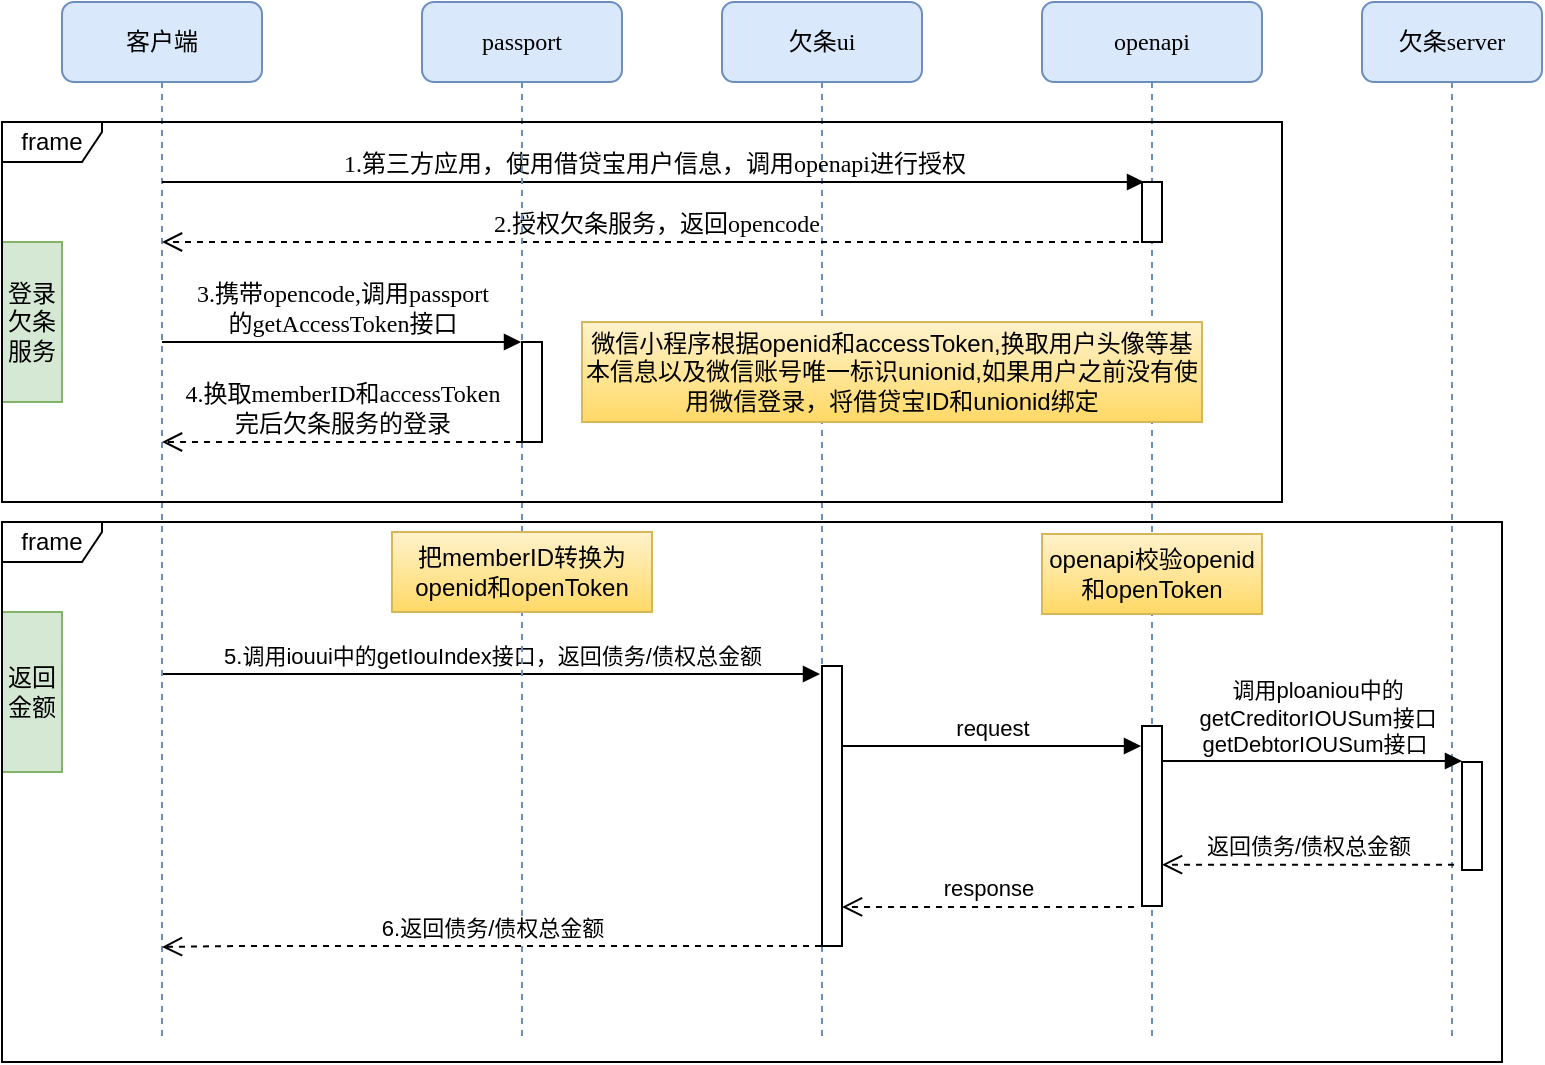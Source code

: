 <mxfile version="12.2.6" type="github" pages="1"><diagram name="Page-1" id="13e1069c-82ec-6db2-03f1-153e76fe0fe0"><mxGraphModel dx="854" dy="436" grid="1" gridSize="10" guides="1" tooltips="1" connect="1" arrows="1" fold="1" page="1" pageScale="1" pageWidth="1700" pageHeight="1100" background="#ffffff" math="0" shadow="0"><root><mxCell id="0"/><mxCell id="1" parent="0"/><mxCell id="7baba1c4bc27f4b0-2" value="欠条ui" style="shape=umlLifeline;perimeter=lifelinePerimeter;whiteSpace=wrap;html=1;container=1;collapsible=0;recursiveResize=0;outlineConnect=0;rounded=1;shadow=0;comic=0;labelBackgroundColor=none;strokeWidth=1;fontFamily=Verdana;fontSize=12;align=center;fillColor=#dae8fc;strokeColor=#6c8ebf;" parent="1" vertex="1"><mxGeometry x="430" y="80" width="100" height="520" as="geometry"/></mxCell><mxCell id="7baba1c4bc27f4b0-19" value="" style="html=1;points=[];perimeter=orthogonalPerimeter;rounded=0;shadow=0;comic=0;labelBackgroundColor=none;strokeWidth=1;fontFamily=Verdana;fontSize=12;align=center;" parent="7baba1c4bc27f4b0-2" vertex="1"><mxGeometry x="50" y="332" width="10" height="140" as="geometry"/></mxCell><mxCell id="gdQqW5UKWcF35wgt8SVr-10" value="5.调用iouui中的getIouIndex接口，返回债务/债权总金额" style="html=1;verticalAlign=bottom;endArrow=block;" parent="7baba1c4bc27f4b0-2" edge="1"><mxGeometry width="80" relative="1" as="geometry"><mxPoint x="-280.5" y="336" as="sourcePoint"/><mxPoint x="49" y="336" as="targetPoint"/></mxGeometry></mxCell><mxCell id="7baba1c4bc27f4b0-4" value="openapi" style="shape=umlLifeline;perimeter=lifelinePerimeter;whiteSpace=wrap;html=1;container=1;collapsible=0;recursiveResize=0;outlineConnect=0;rounded=1;shadow=0;comic=0;labelBackgroundColor=none;strokeWidth=1;fontFamily=Verdana;fontSize=12;align=center;fillColor=#dae8fc;strokeColor=#6c8ebf;" parent="1" vertex="1"><mxGeometry x="590" y="80" width="110" height="520" as="geometry"/></mxCell><mxCell id="7baba1c4bc27f4b0-10" value="" style="html=1;points=[];perimeter=orthogonalPerimeter;rounded=0;shadow=0;comic=0;labelBackgroundColor=none;strokeWidth=1;fontFamily=Verdana;fontSize=12;align=center;" parent="7baba1c4bc27f4b0-4" vertex="1"><mxGeometry x="50" y="90" width="10" height="30" as="geometry"/></mxCell><mxCell id="7baba1c4bc27f4b0-28" value="" style="html=1;points=[];perimeter=orthogonalPerimeter;rounded=0;shadow=0;comic=0;labelBackgroundColor=none;strokeWidth=1;fontFamily=Verdana;fontSize=12;align=center;" parent="7baba1c4bc27f4b0-4" vertex="1"><mxGeometry x="50" y="362" width="10" height="90" as="geometry"/></mxCell><mxCell id="9OmuGr6ANbS1k94bwXg4-8" value="openapi校验openid和openToken" style="rounded=0;whiteSpace=wrap;html=1;gradientColor=#ffd966;fillColor=#fff2cc;strokeColor=#d6b656;" parent="7baba1c4bc27f4b0-4" vertex="1"><mxGeometry y="266" width="110" height="40" as="geometry"/></mxCell><mxCell id="7baba1c4bc27f4b0-5" value="欠条server" style="shape=umlLifeline;perimeter=lifelinePerimeter;whiteSpace=wrap;html=1;container=1;collapsible=0;recursiveResize=0;outlineConnect=0;rounded=1;shadow=0;comic=0;labelBackgroundColor=none;strokeWidth=1;fontFamily=Verdana;fontSize=12;align=center;fillColor=#dae8fc;strokeColor=#6c8ebf;" parent="1" vertex="1"><mxGeometry x="750" y="80" width="90" height="520" as="geometry"/></mxCell><mxCell id="7baba1c4bc27f4b0-8" value="客户端" style="shape=umlLifeline;perimeter=lifelinePerimeter;whiteSpace=wrap;html=1;container=1;collapsible=0;recursiveResize=0;outlineConnect=0;rounded=1;shadow=0;comic=0;labelBackgroundColor=none;strokeWidth=1;fontFamily=Verdana;fontSize=12;align=center;fillColor=#dae8fc;strokeColor=#6c8ebf;" parent="1" vertex="1"><mxGeometry x="100" y="80" width="100" height="520" as="geometry"/></mxCell><mxCell id="7baba1c4bc27f4b0-21" value="2.授权欠条服务，返回opencode" style="html=1;verticalAlign=bottom;endArrow=open;dashed=1;endSize=8;labelBackgroundColor=none;fontFamily=Verdana;fontSize=12;edgeStyle=elbowEdgeStyle;elbow=vertical;" parent="1" source="7baba1c4bc27f4b0-4" edge="1"><mxGeometry relative="1" as="geometry"><mxPoint x="150" y="200" as="targetPoint"/><Array as="points"><mxPoint x="460" y="200"/><mxPoint x="155" y="190"/><mxPoint x="665" y="210"/><mxPoint x="695" y="210"/></Array><mxPoint x="275" y="190" as="sourcePoint"/></mxGeometry></mxCell><mxCell id="7baba1c4bc27f4b0-23" value="3.携带opencode,调用passport&lt;br&gt;的getAccessToken接口" style="html=1;verticalAlign=bottom;endArrow=block;labelBackgroundColor=none;fontFamily=Verdana;fontSize=12;" parent="1" source="7baba1c4bc27f4b0-8" target="7baba1c4bc27f4b0-3" edge="1"><mxGeometry relative="1" as="geometry"><mxPoint x="155" y="300" as="sourcePoint"/><mxPoint x="270" y="250" as="targetPoint"/><Array as="points"><mxPoint x="170" y="250"/></Array></mxGeometry></mxCell><mxCell id="gdQqW5UKWcF35wgt8SVr-1" value="1.第三方应用，使用借贷宝用户信息，调用openapi进行授权" style="html=1;verticalAlign=bottom;endArrow=block;labelBackgroundColor=none;fontFamily=Verdana;fontSize=12;edgeStyle=elbowEdgeStyle;elbow=vertical;entryX=0.101;entryY=0.008;entryDx=0;entryDy=0;entryPerimeter=0;" parent="1" target="7baba1c4bc27f4b0-10" edge="1"><mxGeometry relative="1" as="geometry"><mxPoint x="150" y="170" as="sourcePoint"/><mxPoint x="580" y="170" as="targetPoint"/><Array as="points"><mxPoint x="550" y="170"/><mxPoint x="580" y="170"/></Array></mxGeometry></mxCell><mxCell id="gdQqW5UKWcF35wgt8SVr-6" value="4.换取memberID和accessToken&lt;br&gt;完后欠条服务的登录" style="html=1;verticalAlign=bottom;endArrow=open;dashed=1;endSize=8;labelBackgroundColor=none;fontFamily=Verdana;fontSize=12;" parent="1" target="7baba1c4bc27f4b0-8" edge="1"><mxGeometry relative="1" as="geometry"><mxPoint x="35" y="300" as="targetPoint"/><mxPoint x="330" y="300" as="sourcePoint"/></mxGeometry></mxCell><mxCell id="7baba1c4bc27f4b0-3" value="passport" style="shape=umlLifeline;perimeter=lifelinePerimeter;whiteSpace=wrap;html=1;container=1;collapsible=0;recursiveResize=0;outlineConnect=0;rounded=1;shadow=0;comic=0;labelBackgroundColor=none;strokeWidth=1;fontFamily=Verdana;fontSize=12;align=center;fillColor=#dae8fc;strokeColor=#6c8ebf;" parent="1" vertex="1"><mxGeometry x="280" y="80" width="100" height="520" as="geometry"/></mxCell><mxCell id="gdQqW5UKWcF35wgt8SVr-12" value="" style="html=1;points=[];perimeter=orthogonalPerimeter;" parent="7baba1c4bc27f4b0-3" vertex="1"><mxGeometry x="50" y="170" width="10" height="50" as="geometry"/></mxCell><mxCell id="gdQqW5UKWcF35wgt8SVr-11" value="request" style="html=1;verticalAlign=bottom;endArrow=block;" parent="1" source="7baba1c4bc27f4b0-19" edge="1"><mxGeometry width="80" relative="1" as="geometry"><mxPoint x="494" y="454" as="sourcePoint"/><mxPoint x="639.5" y="452" as="targetPoint"/><Array as="points"><mxPoint x="580" y="452"/></Array></mxGeometry></mxCell><mxCell id="gdQqW5UKWcF35wgt8SVr-16" value="response" style="html=1;verticalAlign=bottom;endArrow=open;dashed=1;endSize=8;exitX=-0.399;exitY=1.005;exitDx=0;exitDy=0;exitPerimeter=0;" parent="1" source="7baba1c4bc27f4b0-28" target="7baba1c4bc27f4b0-19" edge="1"><mxGeometry relative="1" as="geometry"><mxPoint x="570" y="492" as="sourcePoint"/><mxPoint x="500" y="502" as="targetPoint"/></mxGeometry></mxCell><mxCell id="gdQqW5UKWcF35wgt8SVr-17" value="" style="html=1;points=[];perimeter=orthogonalPerimeter;" parent="1" vertex="1"><mxGeometry x="800" y="460" width="10" height="54" as="geometry"/></mxCell><mxCell id="gdQqW5UKWcF35wgt8SVr-21" value="返回债务/债权总金额" style="html=1;verticalAlign=bottom;endArrow=open;dashed=1;endSize=8;exitX=-0.399;exitY=1.005;exitDx=0;exitDy=0;exitPerimeter=0;" parent="1" edge="1"><mxGeometry relative="1" as="geometry"><mxPoint x="796.01" y="511.35" as="sourcePoint"/><mxPoint x="650.0" y="511.35" as="targetPoint"/></mxGeometry></mxCell><mxCell id="gdQqW5UKWcF35wgt8SVr-22" value="6.返回债务/债权总金额" style="html=1;verticalAlign=bottom;endArrow=open;dashed=1;endSize=8;" parent="1" edge="1"><mxGeometry relative="1" as="geometry"><mxPoint x="479.5" y="552" as="sourcePoint"/><mxPoint x="150.0" y="552.45" as="targetPoint"/><Array as="points"><mxPoint x="190" y="552"/></Array></mxGeometry></mxCell><mxCell id="gdQqW5UKWcF35wgt8SVr-23" value="&amp;nbsp;调用ploaniou中的&lt;br&gt;&amp;nbsp;getCreditorIOUSum接口&lt;br&gt;getDebtorIOUSum接口" style="html=1;verticalAlign=bottom;endArrow=block;" parent="1" edge="1"><mxGeometry width="80" relative="1" as="geometry"><mxPoint x="650.5" y="459.5" as="sourcePoint"/><mxPoint x="800" y="459.5" as="targetPoint"/><Array as="points"><mxPoint x="740.5" y="459.5"/></Array></mxGeometry></mxCell><mxCell id="9OmuGr6ANbS1k94bwXg4-11" value="登录欠条服务" style="rounded=0;whiteSpace=wrap;html=1;fillColor=#d5e8d4;strokeColor=#82b366;" parent="1" vertex="1"><mxGeometry x="70" y="200" width="30" height="80" as="geometry"/></mxCell><mxCell id="9OmuGr6ANbS1k94bwXg4-14" value="返回&lt;br&gt;金额" style="rounded=0;whiteSpace=wrap;html=1;fillColor=#d5e8d4;strokeColor=#82b366;" parent="1" vertex="1"><mxGeometry x="70" y="385" width="30" height="80" as="geometry"/></mxCell><mxCell id="9OmuGr6ANbS1k94bwXg4-3" value="微信小程序根据openid和accessToken,换取用户头像等基本信息以及微信账号唯一标识unionid,如果用户之前没有使用微信登录，将借贷宝ID和unionid绑定" style="rounded=0;whiteSpace=wrap;html=1;gradientColor=#ffd966;fillColor=#fff2cc;strokeColor=#d6b656;" parent="1" vertex="1"><mxGeometry x="360" y="240" width="310" height="50" as="geometry"/></mxCell><mxCell id="9OmuGr6ANbS1k94bwXg4-24" value="把memberID转换为openid和openToken" style="rounded=0;whiteSpace=wrap;html=1;gradientColor=#ffd966;fillColor=#fff2cc;strokeColor=#d6b656;" parent="1" vertex="1"><mxGeometry x="265" y="345" width="130" height="40" as="geometry"/></mxCell><mxCell id="9OmuGr6ANbS1k94bwXg4-26" value="frame" style="shape=umlFrame;whiteSpace=wrap;html=1;width=50;height=20;" parent="1" vertex="1"><mxGeometry x="70" y="140" width="640" height="190" as="geometry"/></mxCell><mxCell id="9OmuGr6ANbS1k94bwXg4-27" value="frame" style="shape=umlFrame;whiteSpace=wrap;html=1;width=50;height=20;" parent="1" vertex="1"><mxGeometry x="70" y="340" width="750" height="270" as="geometry"/></mxCell></root></mxGraphModel></diagram></mxfile>